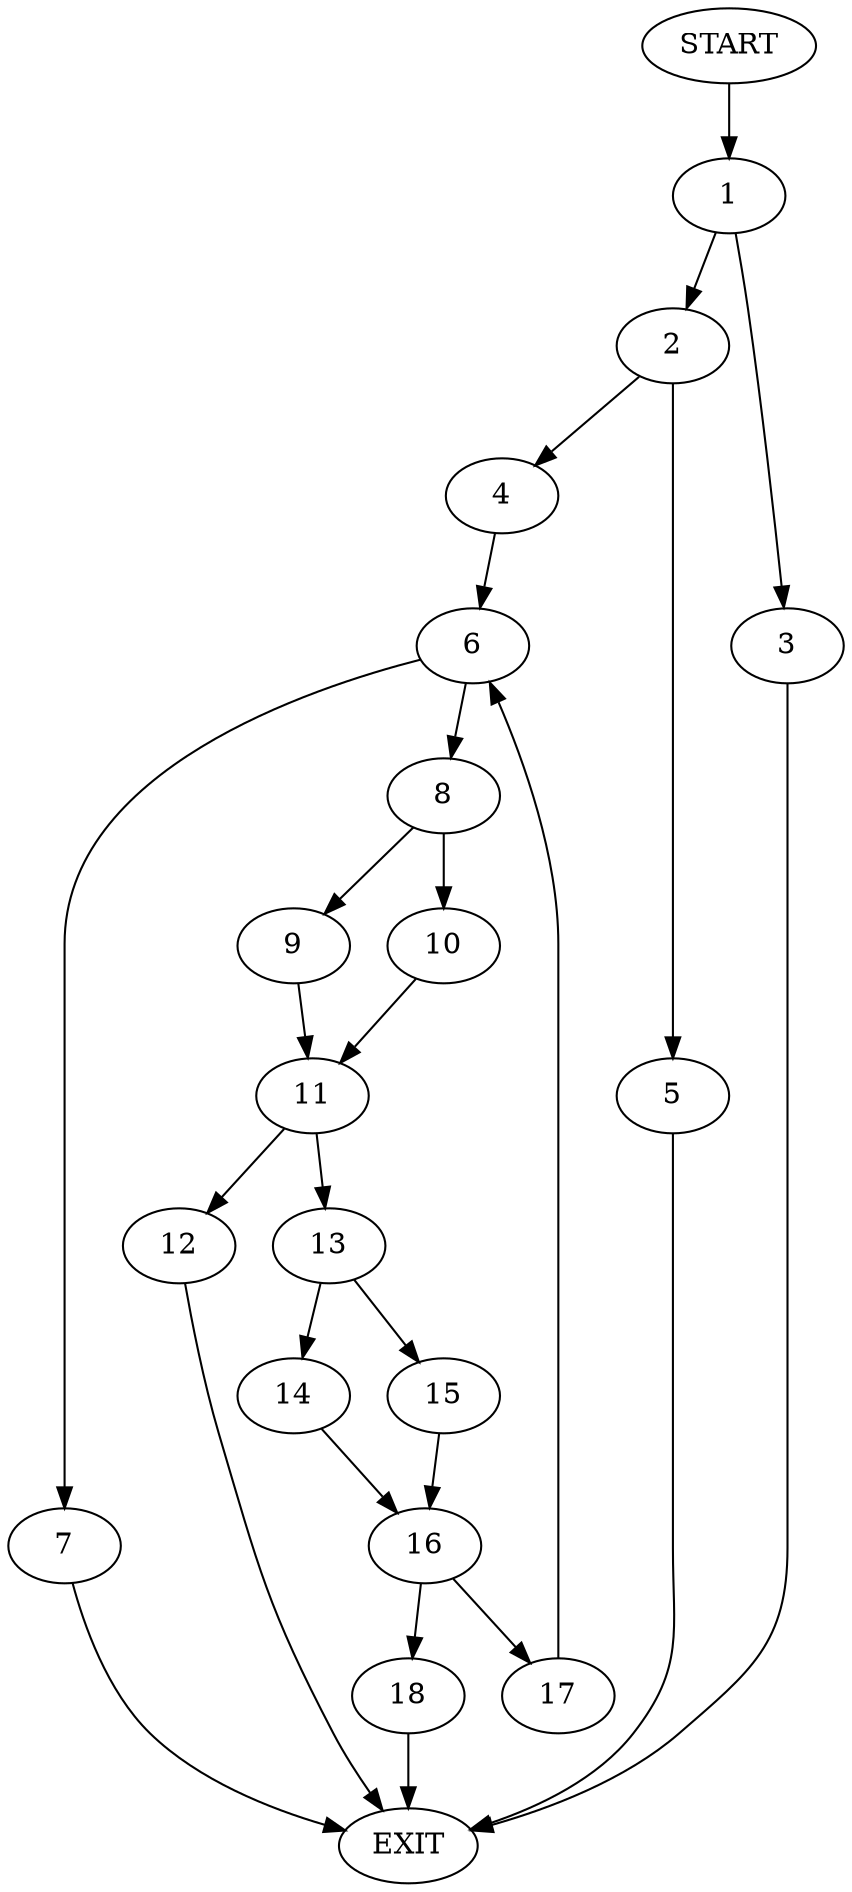 digraph {
0 [label="START"]
19 [label="EXIT"]
0 -> 1
1 -> 2
1 -> 3
3 -> 19
2 -> 4
2 -> 5
4 -> 6
5 -> 19
6 -> 7
6 -> 8
8 -> 9
8 -> 10
7 -> 19
10 -> 11
9 -> 11
11 -> 12
11 -> 13
13 -> 14
13 -> 15
12 -> 19
15 -> 16
14 -> 16
16 -> 17
16 -> 18
17 -> 6
18 -> 19
}
